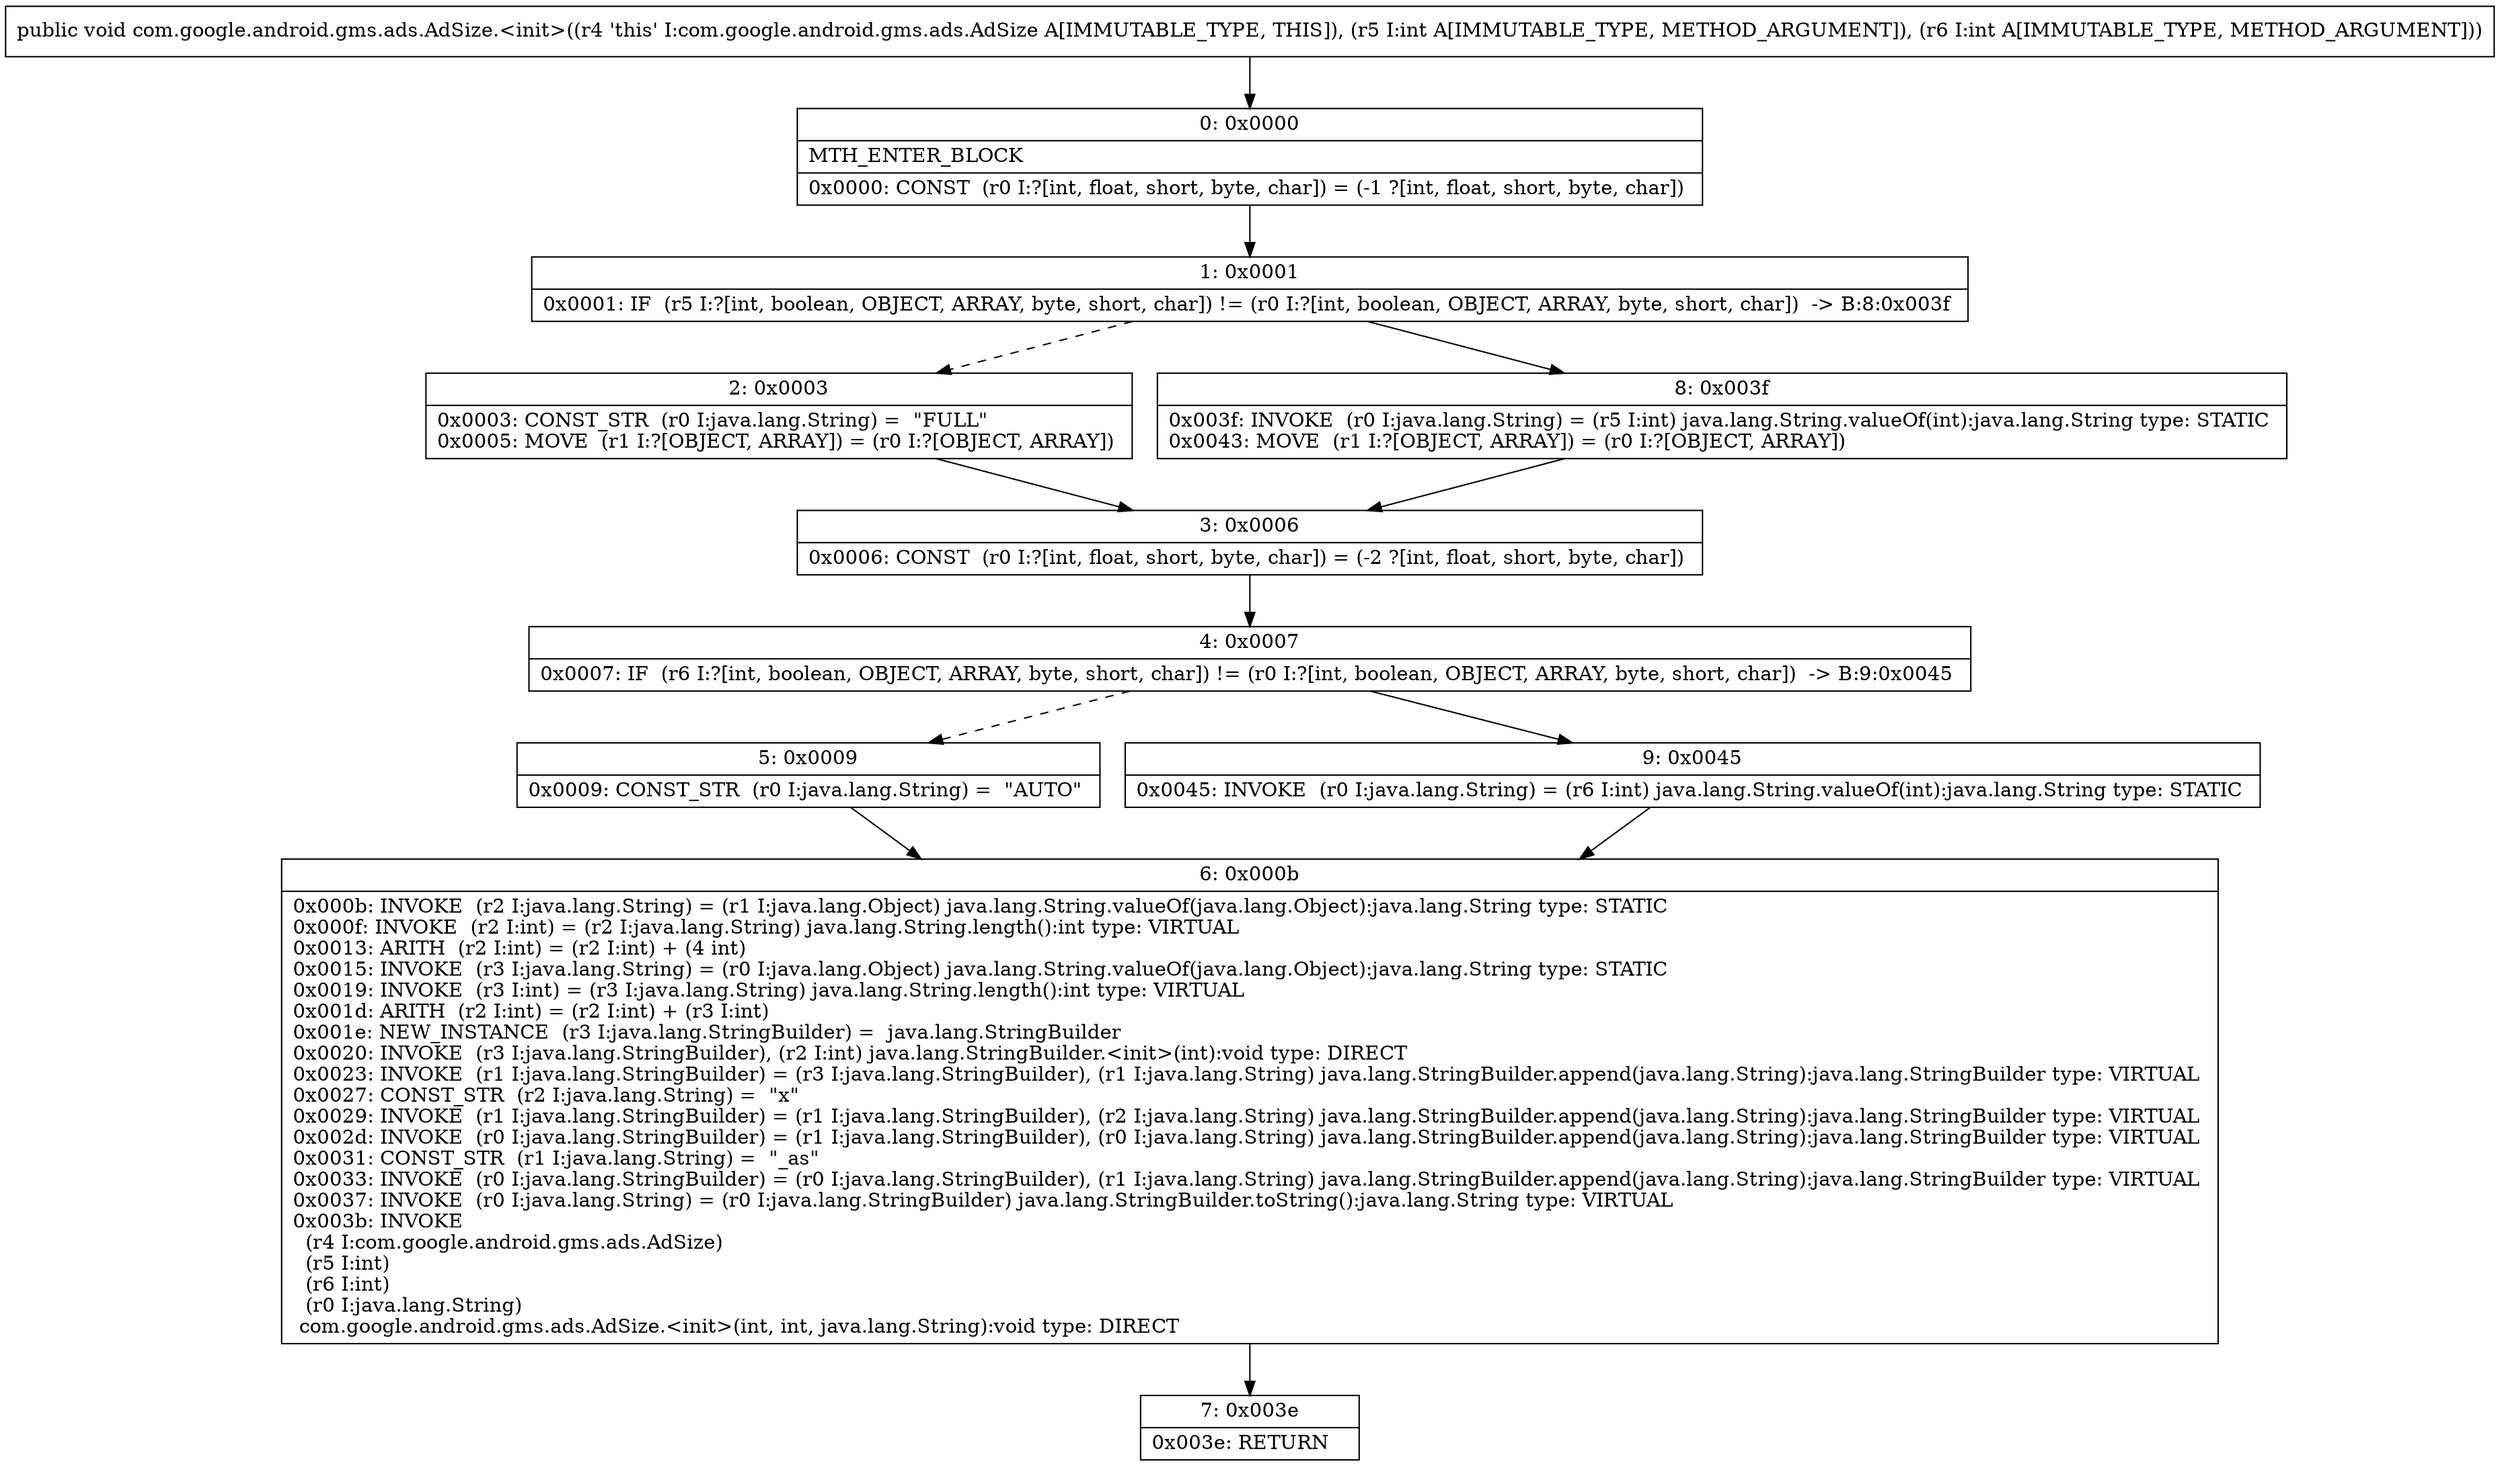 digraph "CFG forcom.google.android.gms.ads.AdSize.\<init\>(II)V" {
Node_0 [shape=record,label="{0\:\ 0x0000|MTH_ENTER_BLOCK\l|0x0000: CONST  (r0 I:?[int, float, short, byte, char]) = (\-1 ?[int, float, short, byte, char]) \l}"];
Node_1 [shape=record,label="{1\:\ 0x0001|0x0001: IF  (r5 I:?[int, boolean, OBJECT, ARRAY, byte, short, char]) != (r0 I:?[int, boolean, OBJECT, ARRAY, byte, short, char])  \-\> B:8:0x003f \l}"];
Node_2 [shape=record,label="{2\:\ 0x0003|0x0003: CONST_STR  (r0 I:java.lang.String) =  \"FULL\" \l0x0005: MOVE  (r1 I:?[OBJECT, ARRAY]) = (r0 I:?[OBJECT, ARRAY]) \l}"];
Node_3 [shape=record,label="{3\:\ 0x0006|0x0006: CONST  (r0 I:?[int, float, short, byte, char]) = (\-2 ?[int, float, short, byte, char]) \l}"];
Node_4 [shape=record,label="{4\:\ 0x0007|0x0007: IF  (r6 I:?[int, boolean, OBJECT, ARRAY, byte, short, char]) != (r0 I:?[int, boolean, OBJECT, ARRAY, byte, short, char])  \-\> B:9:0x0045 \l}"];
Node_5 [shape=record,label="{5\:\ 0x0009|0x0009: CONST_STR  (r0 I:java.lang.String) =  \"AUTO\" \l}"];
Node_6 [shape=record,label="{6\:\ 0x000b|0x000b: INVOKE  (r2 I:java.lang.String) = (r1 I:java.lang.Object) java.lang.String.valueOf(java.lang.Object):java.lang.String type: STATIC \l0x000f: INVOKE  (r2 I:int) = (r2 I:java.lang.String) java.lang.String.length():int type: VIRTUAL \l0x0013: ARITH  (r2 I:int) = (r2 I:int) + (4 int) \l0x0015: INVOKE  (r3 I:java.lang.String) = (r0 I:java.lang.Object) java.lang.String.valueOf(java.lang.Object):java.lang.String type: STATIC \l0x0019: INVOKE  (r3 I:int) = (r3 I:java.lang.String) java.lang.String.length():int type: VIRTUAL \l0x001d: ARITH  (r2 I:int) = (r2 I:int) + (r3 I:int) \l0x001e: NEW_INSTANCE  (r3 I:java.lang.StringBuilder) =  java.lang.StringBuilder \l0x0020: INVOKE  (r3 I:java.lang.StringBuilder), (r2 I:int) java.lang.StringBuilder.\<init\>(int):void type: DIRECT \l0x0023: INVOKE  (r1 I:java.lang.StringBuilder) = (r3 I:java.lang.StringBuilder), (r1 I:java.lang.String) java.lang.StringBuilder.append(java.lang.String):java.lang.StringBuilder type: VIRTUAL \l0x0027: CONST_STR  (r2 I:java.lang.String) =  \"x\" \l0x0029: INVOKE  (r1 I:java.lang.StringBuilder) = (r1 I:java.lang.StringBuilder), (r2 I:java.lang.String) java.lang.StringBuilder.append(java.lang.String):java.lang.StringBuilder type: VIRTUAL \l0x002d: INVOKE  (r0 I:java.lang.StringBuilder) = (r1 I:java.lang.StringBuilder), (r0 I:java.lang.String) java.lang.StringBuilder.append(java.lang.String):java.lang.StringBuilder type: VIRTUAL \l0x0031: CONST_STR  (r1 I:java.lang.String) =  \"_as\" \l0x0033: INVOKE  (r0 I:java.lang.StringBuilder) = (r0 I:java.lang.StringBuilder), (r1 I:java.lang.String) java.lang.StringBuilder.append(java.lang.String):java.lang.StringBuilder type: VIRTUAL \l0x0037: INVOKE  (r0 I:java.lang.String) = (r0 I:java.lang.StringBuilder) java.lang.StringBuilder.toString():java.lang.String type: VIRTUAL \l0x003b: INVOKE  \l  (r4 I:com.google.android.gms.ads.AdSize)\l  (r5 I:int)\l  (r6 I:int)\l  (r0 I:java.lang.String)\l com.google.android.gms.ads.AdSize.\<init\>(int, int, java.lang.String):void type: DIRECT \l}"];
Node_7 [shape=record,label="{7\:\ 0x003e|0x003e: RETURN   \l}"];
Node_8 [shape=record,label="{8\:\ 0x003f|0x003f: INVOKE  (r0 I:java.lang.String) = (r5 I:int) java.lang.String.valueOf(int):java.lang.String type: STATIC \l0x0043: MOVE  (r1 I:?[OBJECT, ARRAY]) = (r0 I:?[OBJECT, ARRAY]) \l}"];
Node_9 [shape=record,label="{9\:\ 0x0045|0x0045: INVOKE  (r0 I:java.lang.String) = (r6 I:int) java.lang.String.valueOf(int):java.lang.String type: STATIC \l}"];
MethodNode[shape=record,label="{public void com.google.android.gms.ads.AdSize.\<init\>((r4 'this' I:com.google.android.gms.ads.AdSize A[IMMUTABLE_TYPE, THIS]), (r5 I:int A[IMMUTABLE_TYPE, METHOD_ARGUMENT]), (r6 I:int A[IMMUTABLE_TYPE, METHOD_ARGUMENT])) }"];
MethodNode -> Node_0;
Node_0 -> Node_1;
Node_1 -> Node_2[style=dashed];
Node_1 -> Node_8;
Node_2 -> Node_3;
Node_3 -> Node_4;
Node_4 -> Node_5[style=dashed];
Node_4 -> Node_9;
Node_5 -> Node_6;
Node_6 -> Node_7;
Node_8 -> Node_3;
Node_9 -> Node_6;
}

